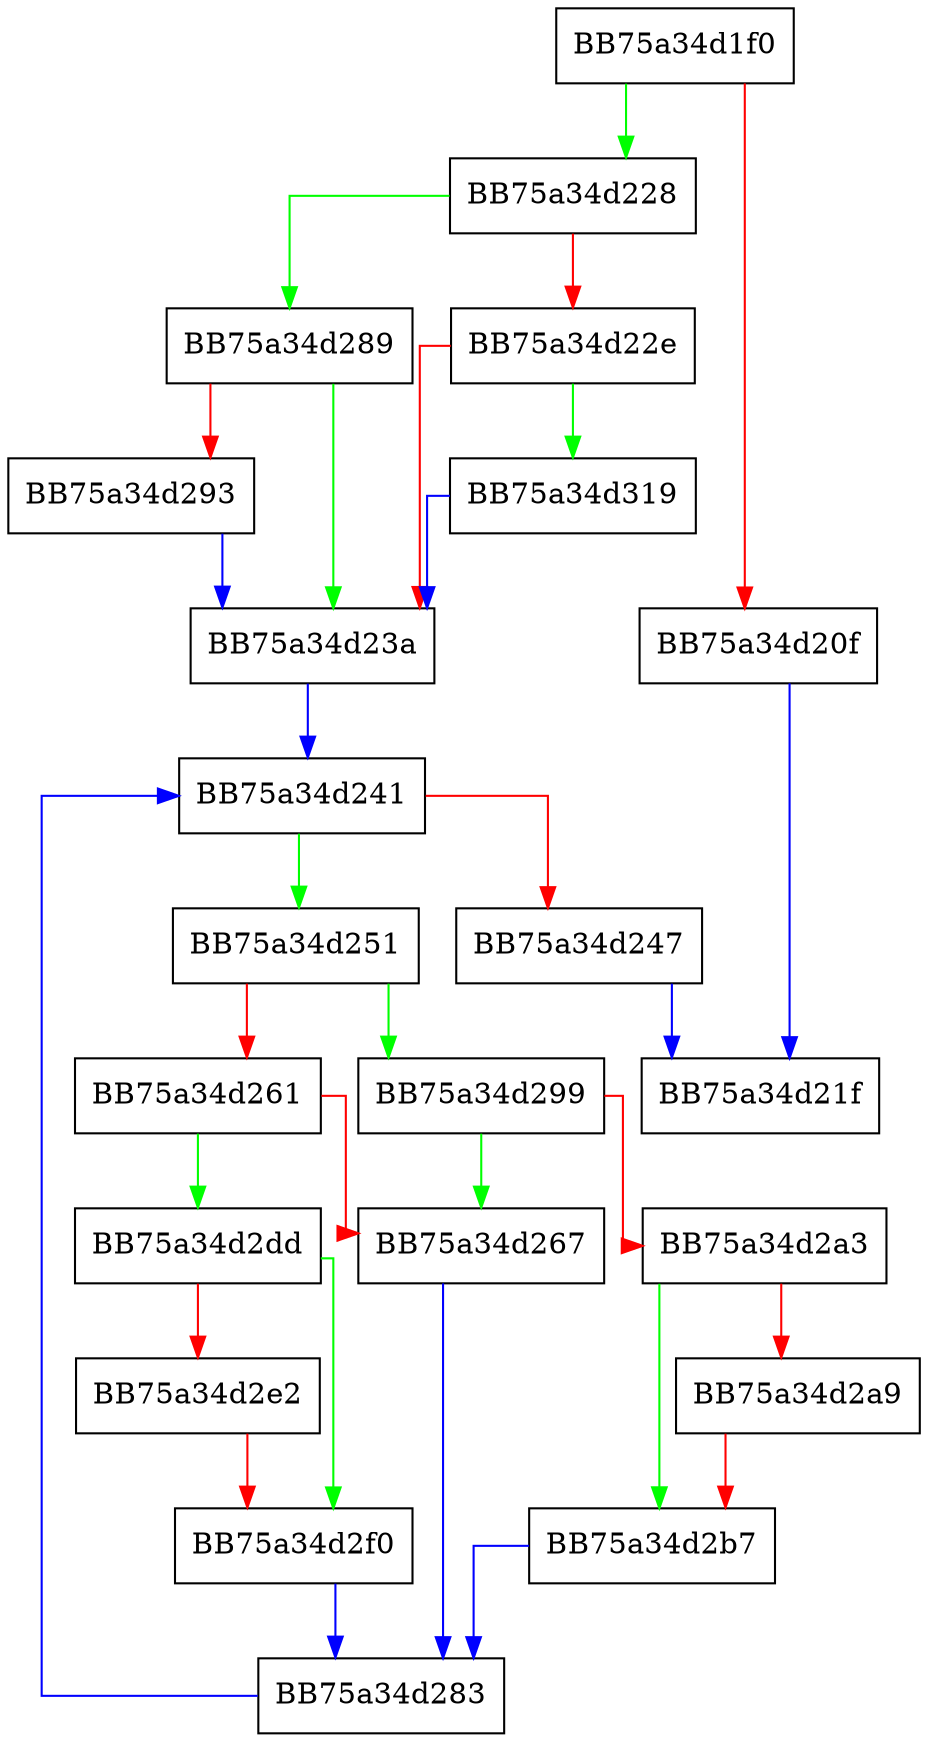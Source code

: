 digraph _Insert_node {
  node [shape="box"];
  graph [splines=ortho];
  BB75a34d1f0 -> BB75a34d228 [color="green"];
  BB75a34d1f0 -> BB75a34d20f [color="red"];
  BB75a34d20f -> BB75a34d21f [color="blue"];
  BB75a34d228 -> BB75a34d289 [color="green"];
  BB75a34d228 -> BB75a34d22e [color="red"];
  BB75a34d22e -> BB75a34d319 [color="green"];
  BB75a34d22e -> BB75a34d23a [color="red"];
  BB75a34d23a -> BB75a34d241 [color="blue"];
  BB75a34d241 -> BB75a34d251 [color="green"];
  BB75a34d241 -> BB75a34d247 [color="red"];
  BB75a34d247 -> BB75a34d21f [color="blue"];
  BB75a34d251 -> BB75a34d299 [color="green"];
  BB75a34d251 -> BB75a34d261 [color="red"];
  BB75a34d261 -> BB75a34d2dd [color="green"];
  BB75a34d261 -> BB75a34d267 [color="red"];
  BB75a34d267 -> BB75a34d283 [color="blue"];
  BB75a34d283 -> BB75a34d241 [color="blue"];
  BB75a34d289 -> BB75a34d23a [color="green"];
  BB75a34d289 -> BB75a34d293 [color="red"];
  BB75a34d293 -> BB75a34d23a [color="blue"];
  BB75a34d299 -> BB75a34d267 [color="green"];
  BB75a34d299 -> BB75a34d2a3 [color="red"];
  BB75a34d2a3 -> BB75a34d2b7 [color="green"];
  BB75a34d2a3 -> BB75a34d2a9 [color="red"];
  BB75a34d2a9 -> BB75a34d2b7 [color="red"];
  BB75a34d2b7 -> BB75a34d283 [color="blue"];
  BB75a34d2dd -> BB75a34d2f0 [color="green"];
  BB75a34d2dd -> BB75a34d2e2 [color="red"];
  BB75a34d2e2 -> BB75a34d2f0 [color="red"];
  BB75a34d2f0 -> BB75a34d283 [color="blue"];
  BB75a34d319 -> BB75a34d23a [color="blue"];
}
